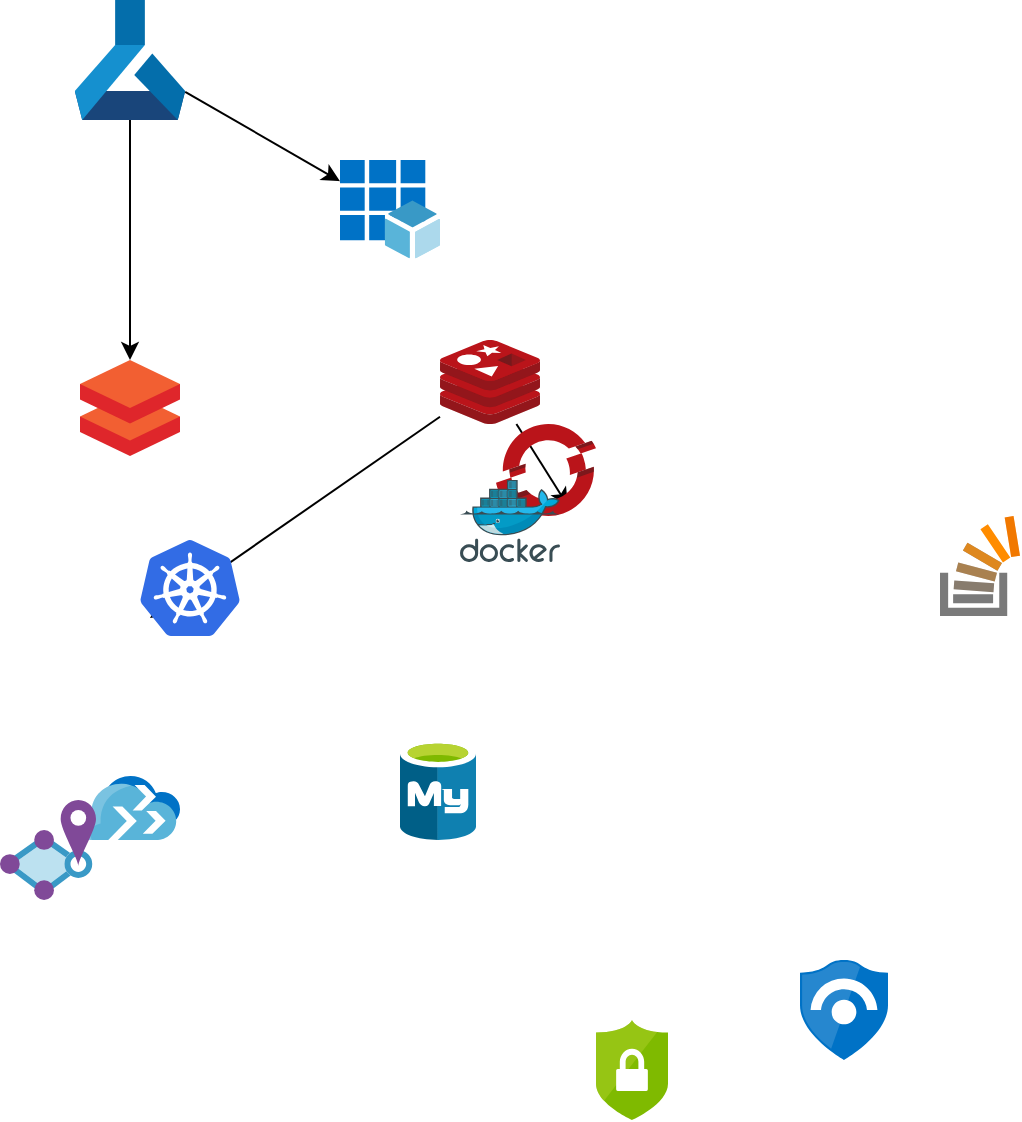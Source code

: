 <mxfile version="18.0.3" type="github">
  <diagram id="XGTJd4djANMVSPFrWFoy" name="Page-1">
    <mxGraphModel dx="1422" dy="794" grid="1" gridSize="10" guides="1" tooltips="1" connect="1" arrows="1" fold="1" page="1" pageScale="1" pageWidth="827" pageHeight="1169" math="0" shadow="0">
      <root>
        <mxCell id="0" />
        <mxCell id="1" parent="0" />
        <mxCell id="g1gFGv9x-9V0MqwyqPO9-1" value="" style="sketch=0;aspect=fixed;html=1;points=[];align=center;image;fontSize=12;image=img/lib/mscae/App_Registrations.svg;" vertex="1" parent="1">
          <mxGeometry x="250" y="130" width="50" height="50" as="geometry" />
        </mxCell>
        <mxCell id="g1gFGv9x-9V0MqwyqPO9-14" style="edgeStyle=none;rounded=0;orthogonalLoop=1;jettySize=auto;html=1;" edge="1" parent="1" source="g1gFGv9x-9V0MqwyqPO9-2" target="g1gFGv9x-9V0MqwyqPO9-3">
          <mxGeometry relative="1" as="geometry" />
        </mxCell>
        <mxCell id="g1gFGv9x-9V0MqwyqPO9-15" style="edgeStyle=none;rounded=0;orthogonalLoop=1;jettySize=auto;html=1;" edge="1" parent="1" source="g1gFGv9x-9V0MqwyqPO9-2" target="g1gFGv9x-9V0MqwyqPO9-1">
          <mxGeometry relative="1" as="geometry" />
        </mxCell>
        <mxCell id="g1gFGv9x-9V0MqwyqPO9-2" value="" style="sketch=0;aspect=fixed;html=1;points=[];align=center;image;fontSize=12;image=img/lib/mscae/Machine_Learning_Service_Workspaces.svg;" vertex="1" parent="1">
          <mxGeometry x="117.4" y="50" width="55.2" height="60" as="geometry" />
        </mxCell>
        <mxCell id="g1gFGv9x-9V0MqwyqPO9-3" value="" style="sketch=0;aspect=fixed;html=1;points=[];align=center;image;fontSize=12;image=img/lib/mscae/Databricks.svg;" vertex="1" parent="1">
          <mxGeometry x="120" y="230" width="50" height="48" as="geometry" />
        </mxCell>
        <mxCell id="g1gFGv9x-9V0MqwyqPO9-4" value="" style="sketch=0;aspect=fixed;html=1;points=[];align=center;image;fontSize=12;image=img/lib/mscae/Azure_Database_for_MySQL_servers.svg;" vertex="1" parent="1">
          <mxGeometry x="280" y="420" width="38" height="50" as="geometry" />
        </mxCell>
        <mxCell id="g1gFGv9x-9V0MqwyqPO9-5" value="" style="sketch=0;aspect=fixed;html=1;points=[];align=center;image;fontSize=12;image=img/lib/mscae/Migration_Projects.svg;" vertex="1" parent="1">
          <mxGeometry x="120" y="438" width="50" height="32" as="geometry" />
        </mxCell>
        <mxCell id="g1gFGv9x-9V0MqwyqPO9-6" value="" style="sketch=0;aspect=fixed;html=1;points=[];align=center;image;fontSize=12;image=img/lib/mscae/Spatial_Anchor.svg;" vertex="1" parent="1">
          <mxGeometry x="80" y="450" width="48" height="50" as="geometry" />
        </mxCell>
        <mxCell id="g1gFGv9x-9V0MqwyqPO9-7" value="" style="sketch=0;aspect=fixed;html=1;points=[];align=center;image;fontSize=12;image=img/lib/mscae/Azure_Sentinel.svg;" vertex="1" parent="1">
          <mxGeometry x="480" y="530" width="44" height="50" as="geometry" />
        </mxCell>
        <mxCell id="g1gFGv9x-9V0MqwyqPO9-8" value="" style="sketch=0;aspect=fixed;html=1;points=[];align=center;image;fontSize=12;image=img/lib/mscae/Security_Center.svg;" vertex="1" parent="1">
          <mxGeometry x="378" y="560" width="36" height="50" as="geometry" />
        </mxCell>
        <mxCell id="g1gFGv9x-9V0MqwyqPO9-16" style="edgeStyle=none;rounded=0;orthogonalLoop=1;jettySize=auto;html=1;entryX=0.72;entryY=0.891;entryDx=0;entryDy=0;entryPerimeter=0;" edge="1" parent="1" source="g1gFGv9x-9V0MqwyqPO9-9" target="g1gFGv9x-9V0MqwyqPO9-10">
          <mxGeometry relative="1" as="geometry" />
        </mxCell>
        <mxCell id="g1gFGv9x-9V0MqwyqPO9-17" style="edgeStyle=none;rounded=0;orthogonalLoop=1;jettySize=auto;html=1;entryX=0.1;entryY=0.813;entryDx=0;entryDy=0;entryPerimeter=0;" edge="1" parent="1" source="g1gFGv9x-9V0MqwyqPO9-9" target="g1gFGv9x-9V0MqwyqPO9-12">
          <mxGeometry relative="1" as="geometry" />
        </mxCell>
        <mxCell id="g1gFGv9x-9V0MqwyqPO9-9" value="" style="sketch=0;aspect=fixed;html=1;points=[];align=center;image;fontSize=12;image=img/lib/mscae/Cache_Redis_Product.svg;" vertex="1" parent="1">
          <mxGeometry x="300" y="220" width="50" height="42" as="geometry" />
        </mxCell>
        <mxCell id="g1gFGv9x-9V0MqwyqPO9-10" value="" style="sketch=0;aspect=fixed;html=1;points=[];align=center;image;fontSize=12;image=img/lib/mscae/OpenShift.svg;" vertex="1" parent="1">
          <mxGeometry x="328" y="262" width="50" height="46" as="geometry" />
        </mxCell>
        <mxCell id="g1gFGv9x-9V0MqwyqPO9-11" value="" style="sketch=0;aspect=fixed;html=1;points=[];align=center;image;fontSize=12;image=img/lib/mscae/Docker.svg;" vertex="1" parent="1">
          <mxGeometry x="310" y="290" width="50" height="41" as="geometry" />
        </mxCell>
        <mxCell id="g1gFGv9x-9V0MqwyqPO9-12" value="" style="sketch=0;aspect=fixed;html=1;points=[];align=center;image;fontSize=12;image=img/lib/mscae/Kubernetes.svg;" vertex="1" parent="1">
          <mxGeometry x="150" y="320" width="50" height="48" as="geometry" />
        </mxCell>
        <mxCell id="g1gFGv9x-9V0MqwyqPO9-13" value="" style="sketch=0;aspect=fixed;html=1;points=[];align=center;image;fontSize=12;image=img/lib/mscae/StackOverflow.svg;" vertex="1" parent="1">
          <mxGeometry x="550" y="308" width="40" height="50" as="geometry" />
        </mxCell>
      </root>
    </mxGraphModel>
  </diagram>
</mxfile>
